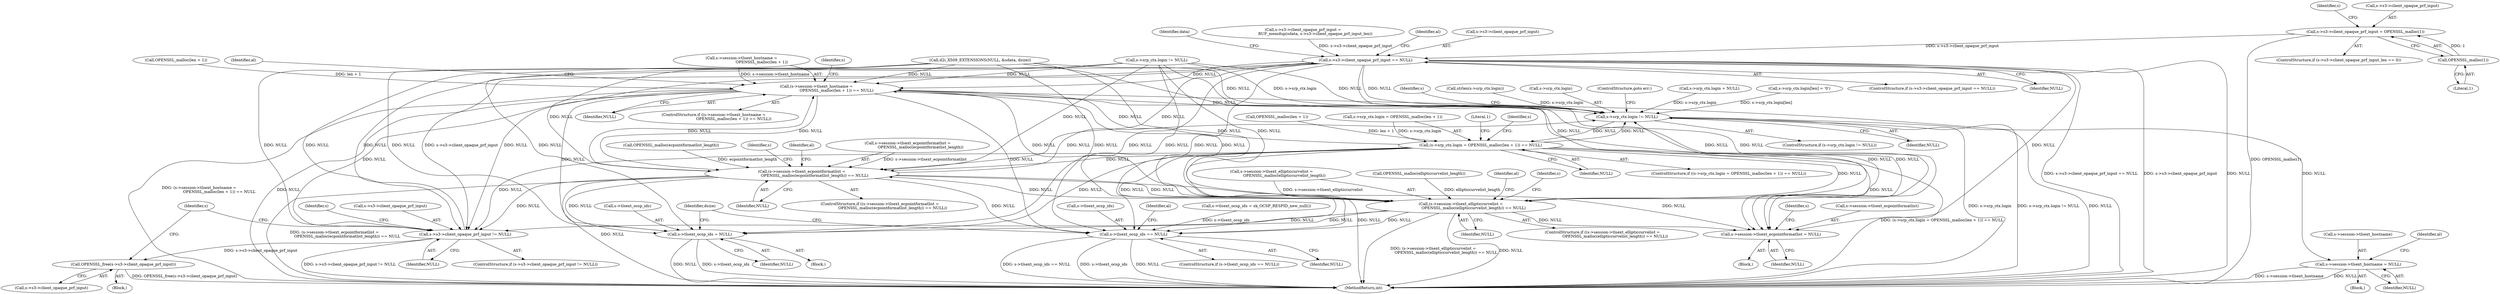 digraph "0_openssl_2c0d295e26306e15a92eb23a84a1802005c1c137@API" {
"1000860" [label="(Call,s->s3->client_opaque_prf_input = OPENSSL_malloc(1))"];
"1000866" [label="(Call,OPENSSL_malloc(1))"];
"1000883" [label="(Call,s->s3->client_opaque_prf_input == NULL)"];
"1000343" [label="(Call,(s->session->tlsext_hostname =\n                                 OPENSSL_malloc(len + 1)) == NULL)"];
"1000395" [label="(Call,s->session->tlsext_hostname = NULL)"];
"1000478" [label="(Call,s->srp_ctx.login != NULL)"];
"1000487" [label="(Call,(s->srp_ctx.login = OPENSSL_malloc(len + 1)) == NULL)"];
"1000574" [label="(Call,s->session->tlsext_ecpointformatlist = NULL)"];
"1000589" [label="(Call,(s->session->tlsext_ecpointformatlist =\n                     OPENSSL_malloc(ecpointformatlist_length)) == NULL)"];
"1000717" [label="(Call,(s->session->tlsext_ellipticcurvelist =\n                     OPENSSL_malloc(ellipticcurvelist_length)) == NULL)"];
"1000838" [label="(Call,s->s3->client_opaque_prf_input != NULL)"];
"1000846" [label="(Call,OPENSSL_free(s->s3->client_opaque_prf_input))"];
"1001042" [label="(Call,s->tlsext_ocsp_ids == NULL)"];
"1001056" [label="(Call,s->tlsext_ocsp_ids = NULL)"];
"1000388" [label="(Block,)"];
"1000596" [label="(Call,OPENSSL_malloc(ecpointformatlist_length))"];
"1000491" [label="(Identifier,s)"];
"1000584" [label="(Identifier,s)"];
"1001043" [label="(Call,s->tlsext_ocsp_ids)"];
"1000886" [label="(Identifier,s)"];
"1000866" [label="(Call,OPENSSL_malloc(1))"];
"1000350" [label="(Call,OPENSSL_malloc(len + 1))"];
"1000487" [label="(Call,(s->srp_ctx.login = OPENSSL_malloc(len + 1)) == NULL)"];
"1000718" [label="(Call,s->session->tlsext_ellipticcurvelist =\n                     OPENSSL_malloc(ellipticcurvelist_length))"];
"1001041" [label="(ControlStructure,if (s->tlsext_ocsp_ids == NULL))"];
"1000498" [label="(Identifier,NULL)"];
"1000478" [label="(Call,s->srp_ctx.login != NULL)"];
"1000724" [label="(Call,OPENSSL_malloc(ellipticcurvelist_length))"];
"1000494" [label="(Call,OPENSSL_malloc(len + 1))"];
"1000849" [label="(Identifier,s)"];
"1001042" [label="(Call,s->tlsext_ocsp_ids == NULL)"];
"1000484" [label="(Identifier,NULL)"];
"1000856" [label="(Identifier,s)"];
"1001238" [label="(Identifier,data)"];
"1000598" [label="(Identifier,NULL)"];
"1000524" [label="(Call,strlen(s->srp_ctx.login))"];
"1001060" [label="(Identifier,NULL)"];
"1000477" [label="(ControlStructure,if (s->srp_ctx.login != NULL))"];
"1000580" [label="(Identifier,NULL)"];
"1000860" [label="(Call,s->s3->client_opaque_prf_input = OPENSSL_malloc(1))"];
"1000882" [label="(ControlStructure,if (s->s3->client_opaque_prf_input == NULL))"];
"1000479" [label="(Call,s->srp_ctx.login)"];
"1000609" [label="(Identifier,s)"];
"1000845" [label="(Block,)"];
"1000716" [label="(ControlStructure,if ((s->session->tlsext_ellipticcurvelist =\n                     OPENSSL_malloc(ellipticcurvelist_length)) == NULL))"];
"1000730" [label="(Identifier,al)"];
"1000837" [label="(ControlStructure,if (s->s3->client_opaque_prf_input != NULL))"];
"1000838" [label="(Call,s->s3->client_opaque_prf_input != NULL)"];
"1000358" [label="(Identifier,al)"];
"1000488" [label="(Call,s->srp_ctx.login = OPENSSL_malloc(len + 1))"];
"1001133" [label="(Call,d2i_X509_EXTENSIONS(NULL, &sdata, dsize))"];
"1000847" [label="(Call,s->s3->client_opaque_prf_input)"];
"1001063" [label="(Identifier,dsize)"];
"1000395" [label="(Call,s->session->tlsext_hostname = NULL)"];
"1000401" [label="(Identifier,NULL)"];
"1000867" [label="(Literal,1)"];
"1000589" [label="(Call,(s->session->tlsext_ecpointformatlist =\n                     OPENSSL_malloc(ecpointformatlist_length)) == NULL)"];
"1001055" [label="(Block,)"];
"1000852" [label="(ControlStructure,if (s->s3->client_opaque_prf_input_len == 0))"];
"1000889" [label="(Identifier,NULL)"];
"1000404" [label="(Identifier,al)"];
"1000602" [label="(Identifier,al)"];
"1000588" [label="(ControlStructure,if ((s->session->tlsext_ecpointformatlist =\n                     OPENSSL_malloc(ecpointformatlist_length)) == NULL))"];
"1000574" [label="(Call,s->session->tlsext_ecpointformatlist = NULL)"];
"1000174" [label="(Call,s->srp_ctx.login != NULL)"];
"1000354" [label="(Identifier,NULL)"];
"1000486" [label="(ControlStructure,if ((s->srp_ctx.login = OPENSSL_malloc(len + 1)) == NULL))"];
"1000844" [label="(Identifier,NULL)"];
"1000575" [label="(Call,s->session->tlsext_ecpointformatlist)"];
"1000485" [label="(ControlStructure,goto err;)"];
"1000869" [label="(Call,s->s3->client_opaque_prf_input =\n                    BUF_memdup(sdata, s->s3->client_opaque_prf_input_len))"];
"1000861" [label="(Call,s->s3->client_opaque_prf_input)"];
"1000839" [label="(Call,s->s3->client_opaque_prf_input)"];
"1001050" [label="(Identifier,al)"];
"1000188" [label="(Call,s->srp_ctx.login = NULL)"];
"1001057" [label="(Call,s->tlsext_ocsp_ids)"];
"1000344" [label="(Call,s->session->tlsext_hostname =\n                                 OPENSSL_malloc(len + 1))"];
"1001283" [label="(MethodReturn,int)"];
"1000365" [label="(Identifier,s)"];
"1000717" [label="(Call,(s->session->tlsext_ellipticcurvelist =\n                     OPENSSL_malloc(ellipticcurvelist_length)) == NULL)"];
"1001036" [label="(Call,s->tlsext_ocsp_ids = sk_OCSP_RESPID_new_null())"];
"1000343" [label="(Call,(s->session->tlsext_hostname =\n                                 OPENSSL_malloc(len + 1)) == NULL)"];
"1000342" [label="(ControlStructure,if ((s->session->tlsext_hostname =\n                                 OPENSSL_malloc(len + 1)) == NULL))"];
"1000513" [label="(Call,s->srp_ctx.login[len] = '\0')"];
"1000501" [label="(Literal,1)"];
"1000505" [label="(Identifier,s)"];
"1000396" [label="(Call,s->session->tlsext_hostname)"];
"1000893" [label="(Identifier,al)"];
"1000737" [label="(Identifier,s)"];
"1001046" [label="(Identifier,NULL)"];
"1000590" [label="(Call,s->session->tlsext_ecpointformatlist =\n                     OPENSSL_malloc(ecpointformatlist_length))"];
"1000846" [label="(Call,OPENSSL_free(s->s3->client_opaque_prf_input))"];
"1000726" [label="(Identifier,NULL)"];
"1000884" [label="(Call,s->s3->client_opaque_prf_input)"];
"1000567" [label="(Block,)"];
"1000883" [label="(Call,s->s3->client_opaque_prf_input == NULL)"];
"1001056" [label="(Call,s->tlsext_ocsp_ids = NULL)"];
"1000860" -> "1000852"  [label="AST: "];
"1000860" -> "1000866"  [label="CFG: "];
"1000861" -> "1000860"  [label="AST: "];
"1000866" -> "1000860"  [label="AST: "];
"1000886" -> "1000860"  [label="CFG: "];
"1000860" -> "1001283"  [label="DDG: OPENSSL_malloc(1)"];
"1000866" -> "1000860"  [label="DDG: 1"];
"1000860" -> "1000883"  [label="DDG: s->s3->client_opaque_prf_input"];
"1000866" -> "1000867"  [label="CFG: "];
"1000867" -> "1000866"  [label="AST: "];
"1000883" -> "1000882"  [label="AST: "];
"1000883" -> "1000889"  [label="CFG: "];
"1000884" -> "1000883"  [label="AST: "];
"1000889" -> "1000883"  [label="AST: "];
"1000893" -> "1000883"  [label="CFG: "];
"1001238" -> "1000883"  [label="CFG: "];
"1000883" -> "1001283"  [label="DDG: s->s3->client_opaque_prf_input == NULL"];
"1000883" -> "1001283"  [label="DDG: s->s3->client_opaque_prf_input"];
"1000883" -> "1001283"  [label="DDG: NULL"];
"1000883" -> "1000343"  [label="DDG: NULL"];
"1000883" -> "1000478"  [label="DDG: NULL"];
"1000883" -> "1000574"  [label="DDG: NULL"];
"1000883" -> "1000589"  [label="DDG: NULL"];
"1000883" -> "1000717"  [label="DDG: NULL"];
"1000883" -> "1000838"  [label="DDG: s->s3->client_opaque_prf_input"];
"1000883" -> "1000838"  [label="DDG: NULL"];
"1000869" -> "1000883"  [label="DDG: s->s3->client_opaque_prf_input"];
"1000838" -> "1000883"  [label="DDG: NULL"];
"1000883" -> "1001042"  [label="DDG: NULL"];
"1000883" -> "1001056"  [label="DDG: NULL"];
"1000343" -> "1000342"  [label="AST: "];
"1000343" -> "1000354"  [label="CFG: "];
"1000344" -> "1000343"  [label="AST: "];
"1000354" -> "1000343"  [label="AST: "];
"1000358" -> "1000343"  [label="CFG: "];
"1000365" -> "1000343"  [label="CFG: "];
"1000343" -> "1001283"  [label="DDG: (s->session->tlsext_hostname =\n                                 OPENSSL_malloc(len + 1)) == NULL"];
"1000343" -> "1001283"  [label="DDG: NULL"];
"1000344" -> "1000343"  [label="DDG: s->session->tlsext_hostname"];
"1000350" -> "1000343"  [label="DDG: len + 1"];
"1001133" -> "1000343"  [label="DDG: NULL"];
"1000589" -> "1000343"  [label="DDG: NULL"];
"1000487" -> "1000343"  [label="DDG: NULL"];
"1000717" -> "1000343"  [label="DDG: NULL"];
"1000174" -> "1000343"  [label="DDG: NULL"];
"1000343" -> "1000395"  [label="DDG: NULL"];
"1000343" -> "1000478"  [label="DDG: NULL"];
"1000343" -> "1000574"  [label="DDG: NULL"];
"1000343" -> "1000589"  [label="DDG: NULL"];
"1000343" -> "1000717"  [label="DDG: NULL"];
"1000343" -> "1000838"  [label="DDG: NULL"];
"1000343" -> "1001042"  [label="DDG: NULL"];
"1000343" -> "1001056"  [label="DDG: NULL"];
"1000395" -> "1000388"  [label="AST: "];
"1000395" -> "1000401"  [label="CFG: "];
"1000396" -> "1000395"  [label="AST: "];
"1000401" -> "1000395"  [label="AST: "];
"1000404" -> "1000395"  [label="CFG: "];
"1000395" -> "1001283"  [label="DDG: s->session->tlsext_hostname"];
"1000395" -> "1001283"  [label="DDG: NULL"];
"1000478" -> "1000477"  [label="AST: "];
"1000478" -> "1000484"  [label="CFG: "];
"1000479" -> "1000478"  [label="AST: "];
"1000484" -> "1000478"  [label="AST: "];
"1000485" -> "1000478"  [label="CFG: "];
"1000491" -> "1000478"  [label="CFG: "];
"1000478" -> "1001283"  [label="DDG: s->srp_ctx.login"];
"1000478" -> "1001283"  [label="DDG: s->srp_ctx.login != NULL"];
"1000478" -> "1001283"  [label="DDG: NULL"];
"1000524" -> "1000478"  [label="DDG: s->srp_ctx.login"];
"1000513" -> "1000478"  [label="DDG: s->srp_ctx.login[len]"];
"1000188" -> "1000478"  [label="DDG: s->srp_ctx.login"];
"1000174" -> "1000478"  [label="DDG: s->srp_ctx.login"];
"1000174" -> "1000478"  [label="DDG: NULL"];
"1001133" -> "1000478"  [label="DDG: NULL"];
"1000589" -> "1000478"  [label="DDG: NULL"];
"1000487" -> "1000478"  [label="DDG: NULL"];
"1000717" -> "1000478"  [label="DDG: NULL"];
"1000478" -> "1000487"  [label="DDG: NULL"];
"1000487" -> "1000486"  [label="AST: "];
"1000487" -> "1000498"  [label="CFG: "];
"1000488" -> "1000487"  [label="AST: "];
"1000498" -> "1000487"  [label="AST: "];
"1000501" -> "1000487"  [label="CFG: "];
"1000505" -> "1000487"  [label="CFG: "];
"1000487" -> "1001283"  [label="DDG: NULL"];
"1000487" -> "1001283"  [label="DDG: (s->srp_ctx.login = OPENSSL_malloc(len + 1)) == NULL"];
"1000488" -> "1000487"  [label="DDG: s->srp_ctx.login"];
"1000494" -> "1000487"  [label="DDG: len + 1"];
"1000487" -> "1000574"  [label="DDG: NULL"];
"1000487" -> "1000589"  [label="DDG: NULL"];
"1000487" -> "1000717"  [label="DDG: NULL"];
"1000487" -> "1000838"  [label="DDG: NULL"];
"1000487" -> "1001042"  [label="DDG: NULL"];
"1000487" -> "1001056"  [label="DDG: NULL"];
"1000574" -> "1000567"  [label="AST: "];
"1000574" -> "1000580"  [label="CFG: "];
"1000575" -> "1000574"  [label="AST: "];
"1000580" -> "1000574"  [label="AST: "];
"1000584" -> "1000574"  [label="CFG: "];
"1001133" -> "1000574"  [label="DDG: NULL"];
"1000589" -> "1000574"  [label="DDG: NULL"];
"1000717" -> "1000574"  [label="DDG: NULL"];
"1000174" -> "1000574"  [label="DDG: NULL"];
"1000589" -> "1000588"  [label="AST: "];
"1000589" -> "1000598"  [label="CFG: "];
"1000590" -> "1000589"  [label="AST: "];
"1000598" -> "1000589"  [label="AST: "];
"1000602" -> "1000589"  [label="CFG: "];
"1000609" -> "1000589"  [label="CFG: "];
"1000589" -> "1001283"  [label="DDG: (s->session->tlsext_ecpointformatlist =\n                     OPENSSL_malloc(ecpointformatlist_length)) == NULL"];
"1000589" -> "1001283"  [label="DDG: NULL"];
"1000590" -> "1000589"  [label="DDG: s->session->tlsext_ecpointformatlist"];
"1000596" -> "1000589"  [label="DDG: ecpointformatlist_length"];
"1001133" -> "1000589"  [label="DDG: NULL"];
"1000717" -> "1000589"  [label="DDG: NULL"];
"1000174" -> "1000589"  [label="DDG: NULL"];
"1000589" -> "1000717"  [label="DDG: NULL"];
"1000589" -> "1000838"  [label="DDG: NULL"];
"1000589" -> "1001042"  [label="DDG: NULL"];
"1000589" -> "1001056"  [label="DDG: NULL"];
"1000717" -> "1000716"  [label="AST: "];
"1000717" -> "1000726"  [label="CFG: "];
"1000718" -> "1000717"  [label="AST: "];
"1000726" -> "1000717"  [label="AST: "];
"1000730" -> "1000717"  [label="CFG: "];
"1000737" -> "1000717"  [label="CFG: "];
"1000717" -> "1001283"  [label="DDG: (s->session->tlsext_ellipticcurvelist =\n                     OPENSSL_malloc(ellipticcurvelist_length)) == NULL"];
"1000717" -> "1001283"  [label="DDG: NULL"];
"1000718" -> "1000717"  [label="DDG: s->session->tlsext_ellipticcurvelist"];
"1000724" -> "1000717"  [label="DDG: ellipticcurvelist_length"];
"1001133" -> "1000717"  [label="DDG: NULL"];
"1000174" -> "1000717"  [label="DDG: NULL"];
"1000717" -> "1000838"  [label="DDG: NULL"];
"1000717" -> "1001042"  [label="DDG: NULL"];
"1000717" -> "1001056"  [label="DDG: NULL"];
"1000838" -> "1000837"  [label="AST: "];
"1000838" -> "1000844"  [label="CFG: "];
"1000839" -> "1000838"  [label="AST: "];
"1000844" -> "1000838"  [label="AST: "];
"1000849" -> "1000838"  [label="CFG: "];
"1000856" -> "1000838"  [label="CFG: "];
"1000838" -> "1001283"  [label="DDG: s->s3->client_opaque_prf_input != NULL"];
"1001133" -> "1000838"  [label="DDG: NULL"];
"1000174" -> "1000838"  [label="DDG: NULL"];
"1000838" -> "1000846"  [label="DDG: s->s3->client_opaque_prf_input"];
"1000846" -> "1000845"  [label="AST: "];
"1000846" -> "1000847"  [label="CFG: "];
"1000847" -> "1000846"  [label="AST: "];
"1000856" -> "1000846"  [label="CFG: "];
"1000846" -> "1001283"  [label="DDG: OPENSSL_free(s->s3->client_opaque_prf_input)"];
"1001042" -> "1001041"  [label="AST: "];
"1001042" -> "1001046"  [label="CFG: "];
"1001043" -> "1001042"  [label="AST: "];
"1001046" -> "1001042"  [label="AST: "];
"1001050" -> "1001042"  [label="CFG: "];
"1001063" -> "1001042"  [label="CFG: "];
"1001042" -> "1001283"  [label="DDG: s->tlsext_ocsp_ids == NULL"];
"1001042" -> "1001283"  [label="DDG: s->tlsext_ocsp_ids"];
"1001042" -> "1001283"  [label="DDG: NULL"];
"1001036" -> "1001042"  [label="DDG: s->tlsext_ocsp_ids"];
"1001133" -> "1001042"  [label="DDG: NULL"];
"1000174" -> "1001042"  [label="DDG: NULL"];
"1001056" -> "1001055"  [label="AST: "];
"1001056" -> "1001060"  [label="CFG: "];
"1001057" -> "1001056"  [label="AST: "];
"1001060" -> "1001056"  [label="AST: "];
"1001063" -> "1001056"  [label="CFG: "];
"1001056" -> "1001283"  [label="DDG: s->tlsext_ocsp_ids"];
"1001056" -> "1001283"  [label="DDG: NULL"];
"1001133" -> "1001056"  [label="DDG: NULL"];
"1000174" -> "1001056"  [label="DDG: NULL"];
}
